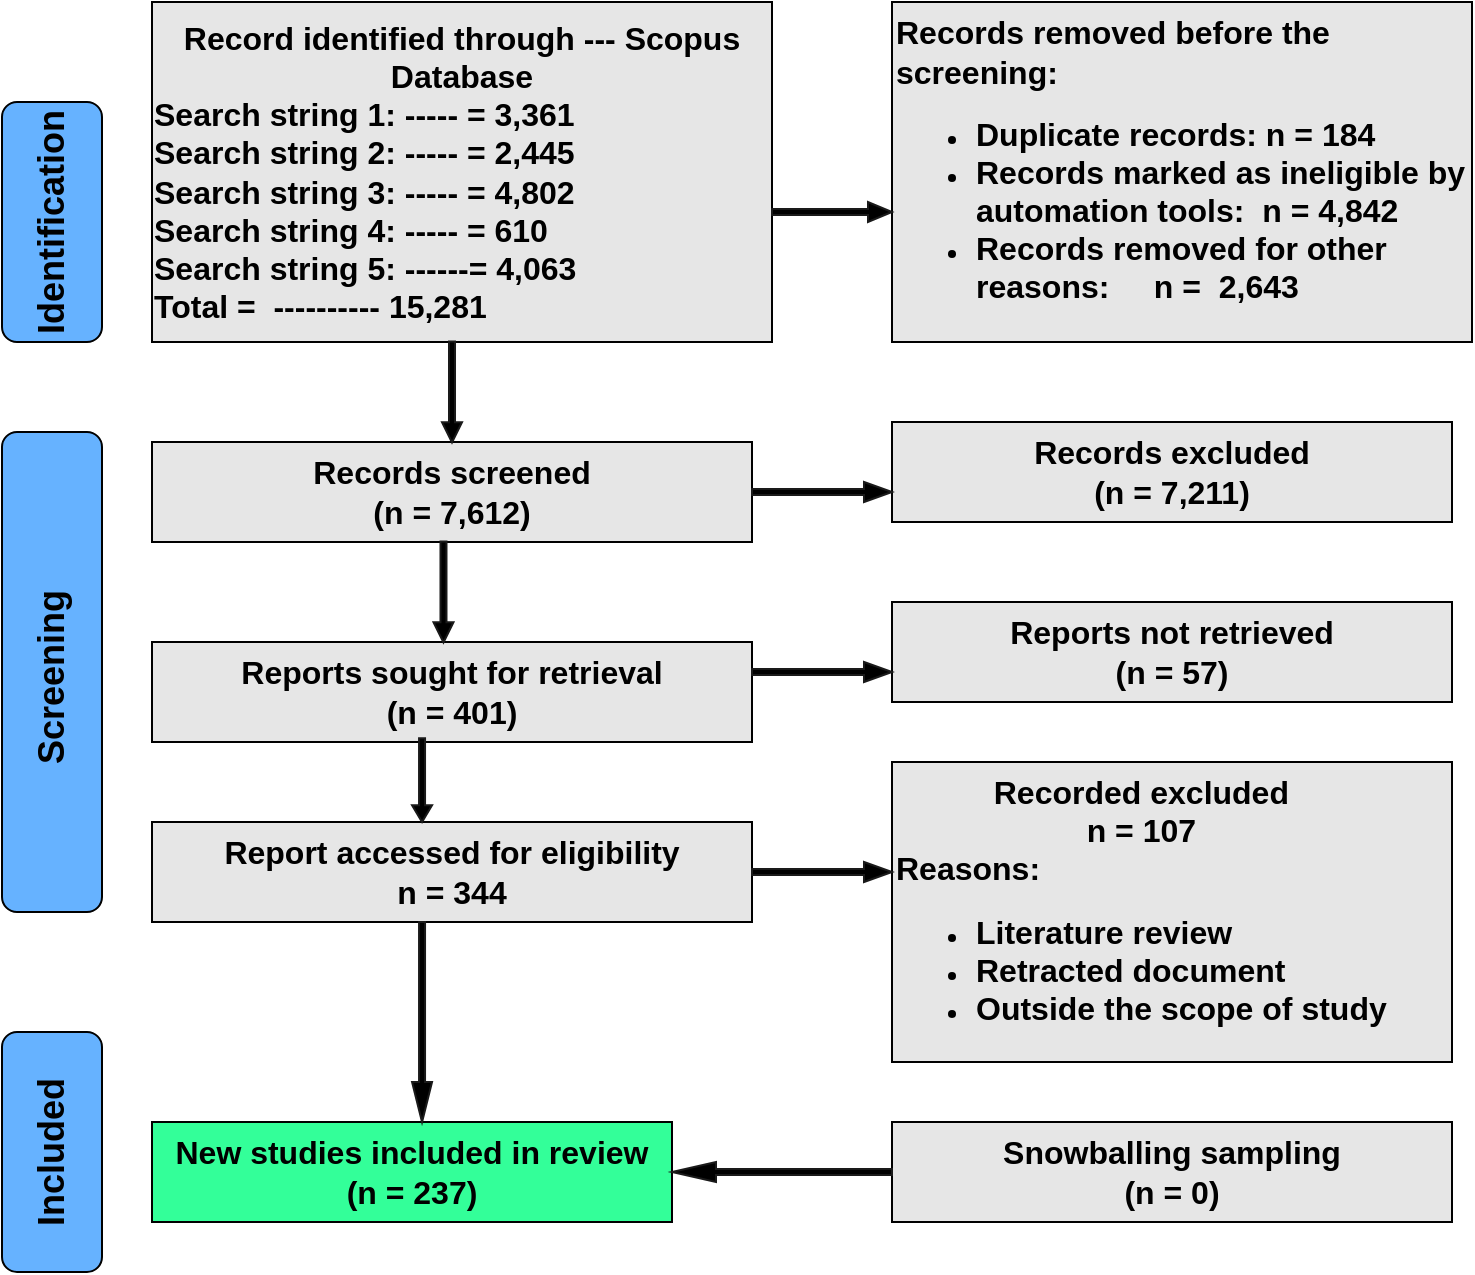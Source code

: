 <mxfile version="25.0.0">
  <diagram name="Page-1" id="vT2rW0v21EV5bmpTwlZ1">
    <mxGraphModel dx="1032" dy="501" grid="1" gridSize="10" guides="1" tooltips="1" connect="1" arrows="1" fold="1" page="1" pageScale="1" pageWidth="827" pageHeight="1169" math="0" shadow="0">
      <root>
        <mxCell id="0" />
        <mxCell id="1" parent="0" />
        <mxCell id="x97kpMAY2D_KdvPp3oIe-2" value="&lt;font style=&quot;font-size: 16px;&quot;&gt;&lt;b style=&quot;&quot;&gt;Record identified through --- Scopus Database&lt;/b&gt;&lt;/font&gt;&lt;div style=&quot;text-align: left;&quot;&gt;&lt;font size=&quot;3&quot; style=&quot;&quot;&gt;&lt;b&gt;Search string 1: ----- = 3,361&lt;/b&gt;&lt;/font&gt;&lt;/div&gt;&lt;div style=&quot;text-align: left;&quot;&gt;&lt;b style=&quot;background-color: initial;&quot;&gt;&lt;font size=&quot;3&quot;&gt;Search string 2: ----- = 2,445&lt;/font&gt;&lt;/b&gt;&lt;/div&gt;&lt;div style=&quot;text-align: left;&quot;&gt;&lt;span style=&quot;background-color: initial;&quot;&gt;&lt;b&gt;&lt;font size=&quot;3&quot;&gt;Search string 3: ----- = 4,802&lt;/font&gt;&lt;/b&gt;&lt;/span&gt;&lt;/div&gt;&lt;div style=&quot;text-align: left;&quot;&gt;&lt;span style=&quot;background-color: initial;&quot;&gt;&lt;b&gt;&lt;font size=&quot;3&quot;&gt;Search string 4: ----- = 610&lt;/font&gt;&lt;/b&gt;&lt;/span&gt;&lt;/div&gt;&lt;div style=&quot;text-align: left;&quot;&gt;&lt;span style=&quot;background-color: initial;&quot;&gt;&lt;b&gt;&lt;font size=&quot;3&quot;&gt;Search string 5: ------= 4,063&lt;/font&gt;&lt;/b&gt;&lt;/span&gt;&lt;/div&gt;&lt;div style=&quot;text-align: left;&quot;&gt;&lt;font size=&quot;3&quot; style=&quot;&quot;&gt;&lt;b style=&quot;&quot;&gt;Total =&amp;nbsp; ---------- 15,281&lt;/b&gt;&lt;/font&gt;&lt;/div&gt;" style="rounded=0;whiteSpace=wrap;html=1;fillColor=#E6E6E6;" parent="1" vertex="1">
          <mxGeometry x="130" y="100" width="310" height="170" as="geometry" />
        </mxCell>
        <mxCell id="x97kpMAY2D_KdvPp3oIe-6" value="&lt;div&gt;&lt;font style=&quot;font-size: 16px;&quot;&gt;&lt;b style=&quot;&quot;&gt;Records screened&lt;/b&gt;&lt;/font&gt;&lt;/div&gt;&lt;div&gt;&lt;font style=&quot;&quot; size=&quot;3&quot;&gt;&lt;b&gt;(n = 7,612)&lt;/b&gt;&lt;/font&gt;&lt;/div&gt;" style="rounded=0;whiteSpace=wrap;html=1;fillColor=#E6E6E6;" parent="1" vertex="1">
          <mxGeometry x="130" y="320" width="300" height="50" as="geometry" />
        </mxCell>
        <mxCell id="x97kpMAY2D_KdvPp3oIe-8" value="&lt;div&gt;&lt;b style=&quot;&quot;&gt;&lt;font style=&quot;font-size: 16px;&quot;&gt;Records excluded&lt;/font&gt;&lt;/b&gt;&lt;/div&gt;&lt;div&gt;&lt;b style=&quot;&quot;&gt;&lt;font size=&quot;3&quot; style=&quot;&quot;&gt;(n = 7,211)&lt;/font&gt;&lt;/b&gt;&lt;/div&gt;" style="rounded=0;whiteSpace=wrap;html=1;fillColor=#E6E6E6;" parent="1" vertex="1">
          <mxGeometry x="500" y="310" width="280" height="50" as="geometry" />
        </mxCell>
        <mxCell id="x97kpMAY2D_KdvPp3oIe-10" value="&lt;div&gt;&lt;font style=&quot;font-size: 16px;&quot;&gt;&lt;b style=&quot;&quot;&gt;Reports sought for retrieval&lt;/b&gt;&lt;/font&gt;&lt;/div&gt;&lt;div&gt;&lt;font size=&quot;3&quot; style=&quot;&quot;&gt;&lt;b style=&quot;&quot;&gt;(n = 401)&lt;/b&gt;&lt;/font&gt;&lt;/div&gt;" style="rounded=0;whiteSpace=wrap;html=1;fillColor=#E6E6E6;" parent="1" vertex="1">
          <mxGeometry x="130" y="420" width="300" height="50" as="geometry" />
        </mxCell>
        <mxCell id="x97kpMAY2D_KdvPp3oIe-12" value="&lt;div&gt;&lt;b style=&quot;&quot;&gt;&lt;font style=&quot;font-size: 16px;&quot;&gt;Reports not retrieved&lt;/font&gt;&lt;/b&gt;&lt;/div&gt;&lt;div&gt;&lt;b style=&quot;&quot;&gt;&lt;font size=&quot;3&quot; style=&quot;&quot;&gt;(n = 57)&lt;/font&gt;&lt;/b&gt;&lt;/div&gt;" style="rounded=0;whiteSpace=wrap;html=1;fillColor=#E6E6E6;" parent="1" vertex="1">
          <mxGeometry x="500" y="400" width="280" height="50" as="geometry" />
        </mxCell>
        <mxCell id="x97kpMAY2D_KdvPp3oIe-14" value="&lt;div style=&quot;text-align: center;&quot;&gt;&lt;font style=&quot;font-size: 16px;&quot;&gt;&lt;b style=&quot;&quot;&gt;Recorded excluded&lt;/b&gt;&lt;/font&gt;&lt;/div&gt;&lt;div style=&quot;text-align: center;&quot;&gt;&lt;font size=&quot;3&quot; style=&quot;&quot;&gt;&lt;b&gt;n = 107&lt;/b&gt;&lt;/font&gt;&lt;/div&gt;&lt;div&gt;&lt;span style=&quot;background-color: initial;&quot;&gt;&lt;font size=&quot;3&quot; style=&quot;&quot;&gt;&lt;b&gt;Reasons:&lt;/b&gt;&lt;/font&gt;&lt;/span&gt;&lt;/div&gt;&lt;div&gt;&lt;ul&gt;&lt;li style=&quot;&quot;&gt;&lt;font size=&quot;3&quot; style=&quot;&quot;&gt;&lt;b&gt;Literature review&lt;/b&gt;&lt;/font&gt;&lt;/li&gt;&lt;li style=&quot;&quot;&gt;&lt;font size=&quot;3&quot; style=&quot;&quot;&gt;&lt;b&gt;Retracted document&lt;/b&gt;&lt;/font&gt;&lt;/li&gt;&lt;li style=&quot;&quot;&gt;&lt;font size=&quot;3&quot; style=&quot;&quot;&gt;&lt;b style=&quot;&quot;&gt;Outside the scope of study&lt;/b&gt;&lt;/font&gt;&lt;/li&gt;&lt;/ul&gt;&lt;/div&gt;" style="rounded=0;whiteSpace=wrap;html=1;align=left;fillColor=#E6E6E6;" parent="1" vertex="1">
          <mxGeometry x="500" y="480" width="280" height="150" as="geometry" />
        </mxCell>
        <mxCell id="x97kpMAY2D_KdvPp3oIe-16" value="&lt;div&gt;&lt;font style=&quot;font-size: 16px;&quot;&gt;&lt;b style=&quot;&quot;&gt;Report accessed for eligibility&lt;/b&gt;&lt;/font&gt;&lt;/div&gt;&lt;div&gt;&lt;font size=&quot;3&quot; style=&quot;&quot;&gt;&lt;b style=&quot;&quot;&gt;n = 344&lt;/b&gt;&lt;/font&gt;&lt;/div&gt;" style="rounded=0;whiteSpace=wrap;html=1;fillColor=#E6E6E6;" parent="1" vertex="1">
          <mxGeometry x="130" y="510" width="300" height="50" as="geometry" />
        </mxCell>
        <mxCell id="x97kpMAY2D_KdvPp3oIe-19" value="&lt;div&gt;&lt;font style=&quot;font-size: 16px;&quot;&gt;&lt;b style=&quot;&quot;&gt;New studies included in review&lt;/b&gt;&lt;/font&gt;&lt;/div&gt;&lt;div&gt;&lt;font size=&quot;3&quot; style=&quot;&quot;&gt;&lt;b style=&quot;&quot;&gt;(n = 237)&lt;/b&gt;&lt;/font&gt;&lt;/div&gt;" style="rounded=0;whiteSpace=wrap;html=1;fillColor=#33FF99;" parent="1" vertex="1">
          <mxGeometry x="130" y="660" width="260" height="50" as="geometry" />
        </mxCell>
        <mxCell id="x97kpMAY2D_KdvPp3oIe-29" value="&lt;div&gt;&lt;font style=&quot;font-size: 16px;&quot;&gt;&lt;b style=&quot;&quot;&gt;Records removed before the screening:&lt;/b&gt;&lt;/font&gt;&lt;/div&gt;&lt;div&gt;&lt;ul&gt;&lt;li&gt;&lt;b style=&quot;background-color: initial;&quot;&gt;&lt;font size=&quot;3&quot;&gt;Duplicate records: n = 184&lt;/font&gt;&lt;/b&gt;&lt;/li&gt;&lt;li&gt;&lt;font size=&quot;3&quot;&gt;&lt;font style=&quot;background-color: initial;&quot;&gt;&lt;b&gt;Records marked as ineligible by automation&amp;nbsp;&lt;/b&gt;&lt;/font&gt;&lt;b style=&quot;background-color: initial;&quot;&gt;tools:&amp;nbsp; n = 4,842&lt;/b&gt;&lt;/font&gt;&lt;/li&gt;&lt;li&gt;&lt;font size=&quot;3&quot;&gt;&lt;font style=&quot;background-color: initial;&quot;&gt;&lt;b&gt;Records removed for other reasons:&amp;nbsp; &amp;nbsp; &amp;nbsp;&lt;/b&gt;&lt;/font&gt;&lt;b style=&quot;background-color: initial;&quot;&gt;n =&amp;nbsp; 2,643&lt;/b&gt;&lt;/font&gt;&lt;/li&gt;&lt;/ul&gt;&lt;/div&gt;" style="rounded=0;whiteSpace=wrap;html=1;fillColor=#E6E6E6;align=left;" parent="1" vertex="1">
          <mxGeometry x="500" y="100" width="290" height="170" as="geometry" />
        </mxCell>
        <mxCell id="x97kpMAY2D_KdvPp3oIe-31" value="&lt;div&gt;&lt;b&gt;&lt;font style=&quot;font-size: 16px;&quot;&gt;Snowballing sampling&lt;/font&gt;&lt;/b&gt;&lt;/div&gt;&lt;div&gt;&lt;b style=&quot;&quot;&gt;&lt;font size=&quot;3&quot; style=&quot;&quot;&gt;(n = 0)&lt;/font&gt;&lt;/b&gt;&lt;/div&gt;" style="rounded=0;whiteSpace=wrap;html=1;fillColor=#E6E6E6;" parent="1" vertex="1">
          <mxGeometry x="500" y="660" width="280" height="50" as="geometry" />
        </mxCell>
        <mxCell id="x97kpMAY2D_KdvPp3oIe-32" value="&lt;div&gt;&lt;b style=&quot;&quot;&gt;&lt;font style=&quot;font-size: 18px;&quot;&gt;Identification&lt;/font&gt;&lt;/b&gt;&lt;/div&gt;" style="rounded=1;whiteSpace=wrap;html=1;rotation=-90;fillColor=#66B2FF;" parent="1" vertex="1">
          <mxGeometry x="20" y="185" width="120" height="50" as="geometry" />
        </mxCell>
        <mxCell id="x97kpMAY2D_KdvPp3oIe-33" value="&lt;div&gt;&lt;b style=&quot;&quot;&gt;&lt;font style=&quot;font-size: 18px;&quot;&gt;Screening&amp;nbsp;&lt;/font&gt;&lt;/b&gt;&lt;/div&gt;" style="rounded=1;whiteSpace=wrap;html=1;rotation=-90;fillColor=#66B2FF;" parent="1" vertex="1">
          <mxGeometry x="-40" y="410" width="240" height="50" as="geometry" />
        </mxCell>
        <mxCell id="x97kpMAY2D_KdvPp3oIe-34" value="&lt;div&gt;&lt;font style=&quot;font-size: 18px;&quot;&gt;&lt;b&gt;Included&lt;/b&gt;&lt;/font&gt;&lt;/div&gt;" style="rounded=1;whiteSpace=wrap;html=1;rotation=-90;fillColor=#66B2FF;" parent="1" vertex="1">
          <mxGeometry x="20" y="650" width="120" height="50" as="geometry" />
        </mxCell>
        <mxCell id="x97kpMAY2D_KdvPp3oIe-35" value="" style="shape=singleArrow;direction=west;whiteSpace=wrap;html=1;rotation=-180;strokeColor=#1A1A1A;fillColor=#000000;" parent="1" vertex="1">
          <mxGeometry x="440" y="200" width="60" height="10" as="geometry" />
        </mxCell>
        <mxCell id="x97kpMAY2D_KdvPp3oIe-36" value="" style="shape=singleArrow;direction=west;whiteSpace=wrap;html=1;rotation=-180;strokeColor=#1A1A1A;fillColor=#000000;" parent="1" vertex="1">
          <mxGeometry x="430" y="340" width="70" height="10" as="geometry" />
        </mxCell>
        <mxCell id="x97kpMAY2D_KdvPp3oIe-37" value="" style="shape=singleArrow;direction=west;whiteSpace=wrap;html=1;rotation=-180;strokeColor=#1A1A1A;fillColor=#000000;" parent="1" vertex="1">
          <mxGeometry x="430" y="430" width="70" height="10" as="geometry" />
        </mxCell>
        <mxCell id="x97kpMAY2D_KdvPp3oIe-38" value="" style="shape=singleArrow;direction=west;whiteSpace=wrap;html=1;rotation=-180;strokeColor=#1A1A1A;fillColor=#000000;" parent="1" vertex="1">
          <mxGeometry x="430" y="530" width="70" height="10" as="geometry" />
        </mxCell>
        <mxCell id="x97kpMAY2D_KdvPp3oIe-39" value="" style="shape=singleArrow;direction=west;whiteSpace=wrap;html=1;rotation=0;strokeColor=#1A1A1A;fillColor=#000000;" parent="1" vertex="1">
          <mxGeometry x="390" y="680" width="110" height="10" as="geometry" />
        </mxCell>
        <mxCell id="x97kpMAY2D_KdvPp3oIe-41" value="" style="shape=singleArrow;direction=west;whiteSpace=wrap;html=1;rotation=-90;strokeColor=#1A1A1A;fillColor=#000000;" parent="1" vertex="1">
          <mxGeometry x="254.81" y="290" width="50.39" height="10" as="geometry" />
        </mxCell>
        <mxCell id="x97kpMAY2D_KdvPp3oIe-49" value="" style="shape=singleArrow;direction=west;whiteSpace=wrap;html=1;rotation=-90;strokeColor=#1A1A1A;fillColor=#000000;" parent="1" vertex="1">
          <mxGeometry x="244.08" y="484.1" width="41.89" height="10" as="geometry" />
        </mxCell>
        <mxCell id="x97kpMAY2D_KdvPp3oIe-52" value="" style="shape=singleArrow;direction=west;whiteSpace=wrap;html=1;rotation=-90;strokeColor=#1A1A1A;fillColor=#000000;" parent="1" vertex="1">
          <mxGeometry x="215" y="605" width="100.05" height="10" as="geometry" />
        </mxCell>
        <mxCell id="0KmCdM630FMUT1HJN3d0-2" value="" style="shape=singleArrow;direction=west;whiteSpace=wrap;html=1;rotation=-90;strokeColor=#1A1A1A;fillColor=#000000;" parent="1" vertex="1">
          <mxGeometry x="250.55" y="390" width="50.39" height="10" as="geometry" />
        </mxCell>
      </root>
    </mxGraphModel>
  </diagram>
</mxfile>
